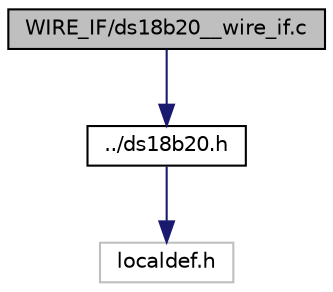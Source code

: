 digraph "WIRE_IF/ds18b20__wire_if.c"
{
  edge [fontname="Helvetica",fontsize="10",labelfontname="Helvetica",labelfontsize="10"];
  node [fontname="Helvetica",fontsize="10",shape=record];
  Node1 [label="WIRE_IF/ds18b20__wire_if.c",height=0.2,width=0.4,color="black", fillcolor="grey75", style="filled", fontcolor="black"];
  Node1 -> Node2 [color="midnightblue",fontsize="10",style="solid",fontname="Helvetica"];
  Node2 [label="../ds18b20.h",height=0.2,width=0.4,color="black", fillcolor="white", style="filled",URL="$ds18b20_8h.html",tooltip="Main header for DS18B20 library. "];
  Node2 -> Node3 [color="midnightblue",fontsize="10",style="solid",fontname="Helvetica"];
  Node3 [label="localdef.h",height=0.2,width=0.4,color="grey75", fillcolor="white", style="filled"];
}
